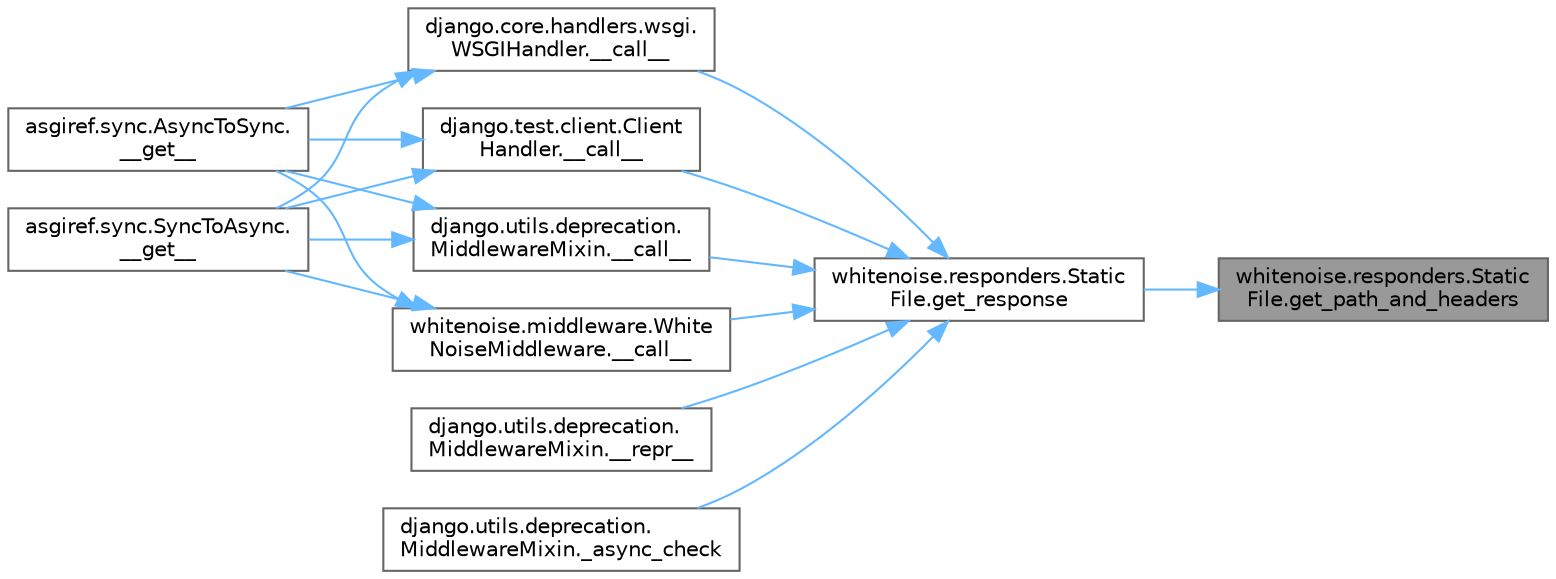 digraph "whitenoise.responders.StaticFile.get_path_and_headers"
{
 // LATEX_PDF_SIZE
  bgcolor="transparent";
  edge [fontname=Helvetica,fontsize=10,labelfontname=Helvetica,labelfontsize=10];
  node [fontname=Helvetica,fontsize=10,shape=box,height=0.2,width=0.4];
  rankdir="RL";
  Node1 [id="Node000001",label="whitenoise.responders.Static\lFile.get_path_and_headers",height=0.2,width=0.4,color="gray40", fillcolor="grey60", style="filled", fontcolor="black",tooltip=" "];
  Node1 -> Node2 [id="edge1_Node000001_Node000002",dir="back",color="steelblue1",style="solid",tooltip=" "];
  Node2 [id="Node000002",label="whitenoise.responders.Static\lFile.get_response",height=0.2,width=0.4,color="grey40", fillcolor="white", style="filled",URL="$classwhitenoise_1_1responders_1_1_static_file.html#a9dd7514946b439e6da9f05190de8331d",tooltip=" "];
  Node2 -> Node3 [id="edge2_Node000002_Node000003",dir="back",color="steelblue1",style="solid",tooltip=" "];
  Node3 [id="Node000003",label="django.core.handlers.wsgi.\lWSGIHandler.__call__",height=0.2,width=0.4,color="grey40", fillcolor="white", style="filled",URL="$classdjango_1_1core_1_1handlers_1_1wsgi_1_1_w_s_g_i_handler.html#a743579c6b0059b66c999fe8e6323e962",tooltip=" "];
  Node3 -> Node4 [id="edge3_Node000003_Node000004",dir="back",color="steelblue1",style="solid",tooltip=" "];
  Node4 [id="Node000004",label="asgiref.sync.AsyncToSync.\l__get__",height=0.2,width=0.4,color="grey40", fillcolor="white", style="filled",URL="$classasgiref_1_1sync_1_1_async_to_sync.html#a23e9ef7a73da98dad9e3f4e65846969b",tooltip=" "];
  Node3 -> Node5 [id="edge4_Node000003_Node000005",dir="back",color="steelblue1",style="solid",tooltip=" "];
  Node5 [id="Node000005",label="asgiref.sync.SyncToAsync.\l__get__",height=0.2,width=0.4,color="grey40", fillcolor="white", style="filled",URL="$classasgiref_1_1sync_1_1_sync_to_async.html#aebdfbe3f01079a529fd2f39810597381",tooltip=" "];
  Node2 -> Node6 [id="edge5_Node000002_Node000006",dir="back",color="steelblue1",style="solid",tooltip=" "];
  Node6 [id="Node000006",label="django.test.client.Client\lHandler.__call__",height=0.2,width=0.4,color="grey40", fillcolor="white", style="filled",URL="$classdjango_1_1test_1_1client_1_1_client_handler.html#ae073ef92140dbf8353a708d52ab6becb",tooltip=" "];
  Node6 -> Node4 [id="edge6_Node000006_Node000004",dir="back",color="steelblue1",style="solid",tooltip=" "];
  Node6 -> Node5 [id="edge7_Node000006_Node000005",dir="back",color="steelblue1",style="solid",tooltip=" "];
  Node2 -> Node7 [id="edge8_Node000002_Node000007",dir="back",color="steelblue1",style="solid",tooltip=" "];
  Node7 [id="Node000007",label="django.utils.deprecation.\lMiddlewareMixin.__call__",height=0.2,width=0.4,color="grey40", fillcolor="white", style="filled",URL="$classdjango_1_1utils_1_1deprecation_1_1_middleware_mixin.html#a7d9fe62fd0c073a7c43189eede078db5",tooltip=" "];
  Node7 -> Node4 [id="edge9_Node000007_Node000004",dir="back",color="steelblue1",style="solid",tooltip=" "];
  Node7 -> Node5 [id="edge10_Node000007_Node000005",dir="back",color="steelblue1",style="solid",tooltip=" "];
  Node2 -> Node8 [id="edge11_Node000002_Node000008",dir="back",color="steelblue1",style="solid",tooltip=" "];
  Node8 [id="Node000008",label="whitenoise.middleware.White\lNoiseMiddleware.__call__",height=0.2,width=0.4,color="grey40", fillcolor="white", style="filled",URL="$classwhitenoise_1_1middleware_1_1_white_noise_middleware.html#aa3f80045431a706769634ee0fc6ca9d1",tooltip=" "];
  Node8 -> Node4 [id="edge12_Node000008_Node000004",dir="back",color="steelblue1",style="solid",tooltip=" "];
  Node8 -> Node5 [id="edge13_Node000008_Node000005",dir="back",color="steelblue1",style="solid",tooltip=" "];
  Node2 -> Node9 [id="edge14_Node000002_Node000009",dir="back",color="steelblue1",style="solid",tooltip=" "];
  Node9 [id="Node000009",label="django.utils.deprecation.\lMiddlewareMixin.__repr__",height=0.2,width=0.4,color="grey40", fillcolor="white", style="filled",URL="$classdjango_1_1utils_1_1deprecation_1_1_middleware_mixin.html#a64f13ae6e5dd3d9df63d75d994b729ae",tooltip=" "];
  Node2 -> Node10 [id="edge15_Node000002_Node000010",dir="back",color="steelblue1",style="solid",tooltip=" "];
  Node10 [id="Node000010",label="django.utils.deprecation.\lMiddlewareMixin._async_check",height=0.2,width=0.4,color="grey40", fillcolor="white", style="filled",URL="$classdjango_1_1utils_1_1deprecation_1_1_middleware_mixin.html#a49723ca53c39f9fafe1625f52601b25a",tooltip=" "];
}
